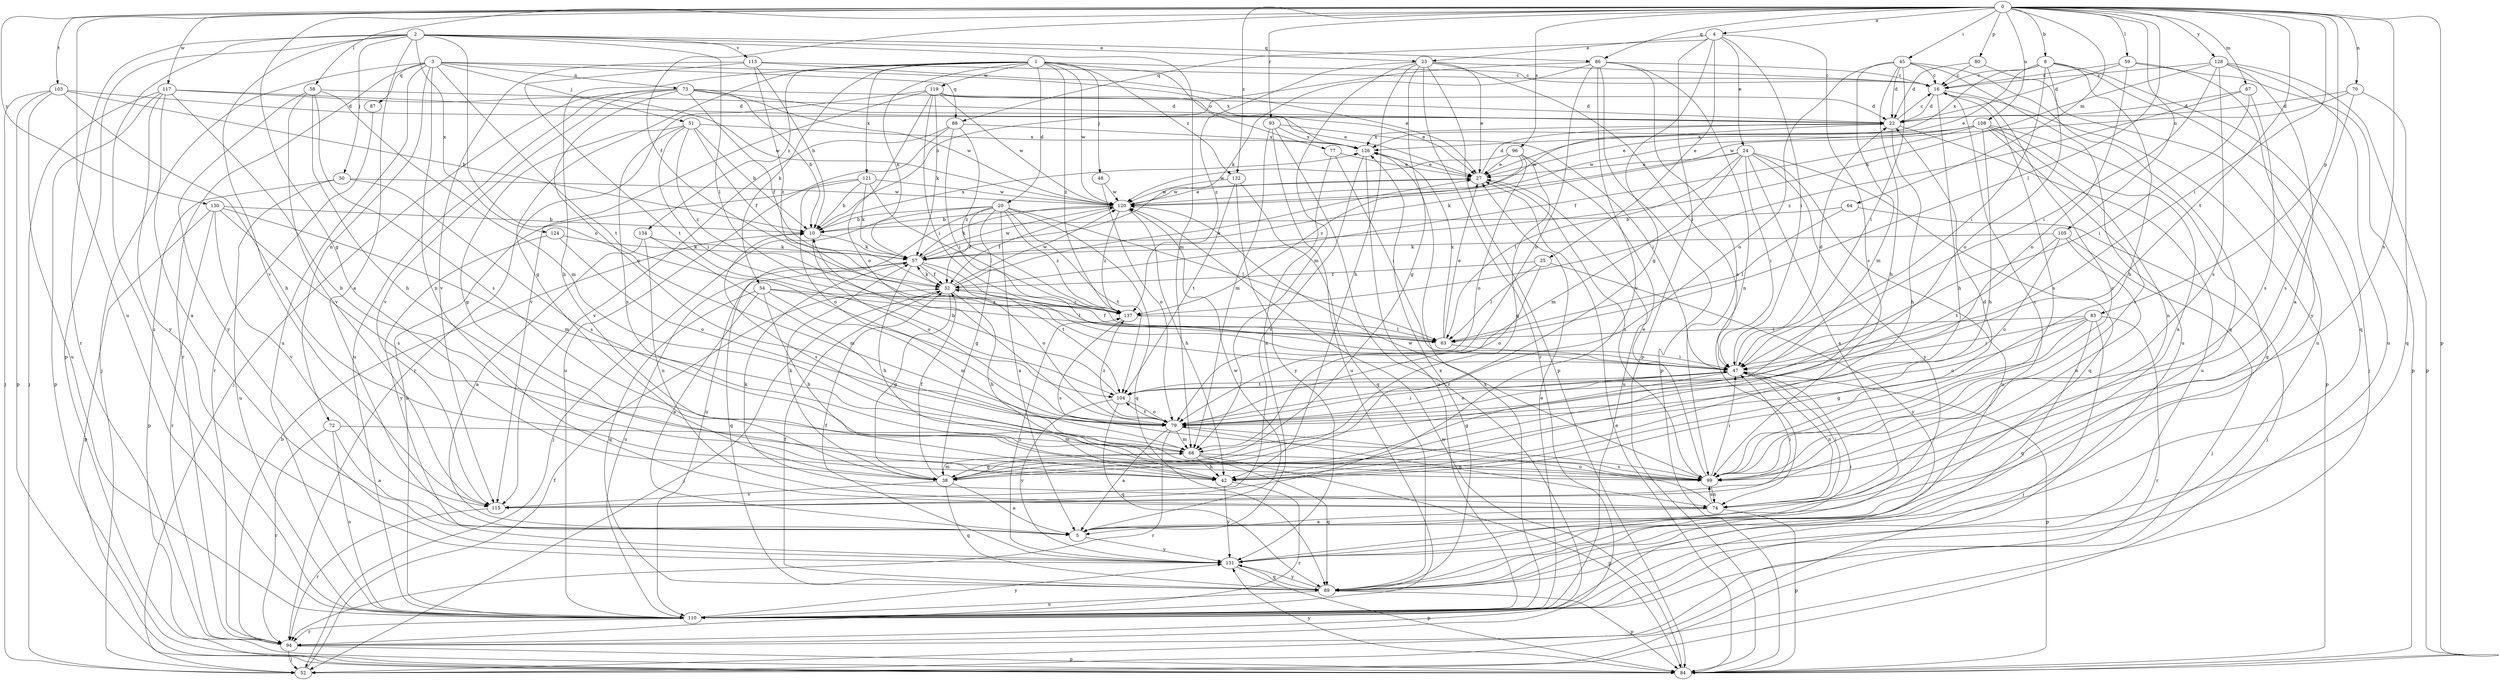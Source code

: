 strict digraph  {
0;
1;
2;
3;
4;
5;
8;
10;
16;
20;
22;
23;
24;
25;
27;
32;
38;
42;
45;
47;
48;
50;
51;
52;
54;
57;
58;
59;
63;
64;
67;
68;
70;
72;
73;
74;
77;
79;
80;
83;
84;
86;
87;
88;
89;
93;
94;
96;
99;
103;
104;
105;
108;
110;
113;
115;
117;
119;
120;
121;
124;
126;
128;
130;
131;
132;
134;
137;
0 -> 4  [label=a];
0 -> 8  [label=b];
0 -> 32  [label=f];
0 -> 38  [label=g];
0 -> 45  [label=i];
0 -> 47  [label=i];
0 -> 58  [label=l];
0 -> 59  [label=l];
0 -> 63  [label=l];
0 -> 64  [label=m];
0 -> 67  [label=m];
0 -> 70  [label=n];
0 -> 80  [label=p];
0 -> 83  [label=p];
0 -> 84  [label=p];
0 -> 86  [label=q];
0 -> 93  [label=r];
0 -> 96  [label=s];
0 -> 99  [label=s];
0 -> 103  [label=t];
0 -> 104  [label=t];
0 -> 105  [label=u];
0 -> 108  [label=u];
0 -> 110  [label=u];
0 -> 117  [label=w];
0 -> 128  [label=y];
0 -> 130  [label=y];
0 -> 132  [label=z];
1 -> 16  [label=c];
1 -> 20  [label=d];
1 -> 38  [label=g];
1 -> 42  [label=h];
1 -> 48  [label=j];
1 -> 54  [label=k];
1 -> 57  [label=k];
1 -> 77  [label=o];
1 -> 119  [label=w];
1 -> 120  [label=w];
1 -> 121  [label=x];
1 -> 132  [label=z];
1 -> 134  [label=z];
1 -> 137  [label=z];
2 -> 5  [label=a];
2 -> 23  [label=e];
2 -> 50  [label=j];
2 -> 63  [label=l];
2 -> 68  [label=m];
2 -> 79  [label=o];
2 -> 84  [label=p];
2 -> 86  [label=q];
2 -> 94  [label=r];
2 -> 110  [label=u];
2 -> 113  [label=v];
2 -> 115  [label=v];
2 -> 124  [label=x];
3 -> 51  [label=j];
3 -> 52  [label=j];
3 -> 72  [label=n];
3 -> 73  [label=n];
3 -> 74  [label=n];
3 -> 87  [label=q];
3 -> 88  [label=q];
3 -> 94  [label=r];
3 -> 104  [label=t];
3 -> 110  [label=u];
3 -> 126  [label=x];
4 -> 23  [label=e];
4 -> 24  [label=e];
4 -> 25  [label=e];
4 -> 38  [label=g];
4 -> 47  [label=i];
4 -> 84  [label=p];
4 -> 88  [label=q];
4 -> 99  [label=s];
5 -> 120  [label=w];
5 -> 131  [label=y];
8 -> 16  [label=c];
8 -> 27  [label=e];
8 -> 42  [label=h];
8 -> 47  [label=i];
8 -> 52  [label=j];
8 -> 79  [label=o];
8 -> 89  [label=q];
8 -> 126  [label=x];
10 -> 57  [label=k];
10 -> 79  [label=o];
10 -> 99  [label=s];
10 -> 126  [label=x];
16 -> 22  [label=d];
16 -> 42  [label=h];
16 -> 84  [label=p];
16 -> 99  [label=s];
20 -> 5  [label=a];
20 -> 10  [label=b];
20 -> 32  [label=f];
20 -> 38  [label=g];
20 -> 52  [label=j];
20 -> 63  [label=l];
20 -> 89  [label=q];
20 -> 104  [label=t];
20 -> 110  [label=u];
20 -> 137  [label=z];
22 -> 16  [label=c];
22 -> 42  [label=h];
22 -> 110  [label=u];
22 -> 120  [label=w];
22 -> 126  [label=x];
23 -> 16  [label=c];
23 -> 27  [label=e];
23 -> 38  [label=g];
23 -> 42  [label=h];
23 -> 47  [label=i];
23 -> 68  [label=m];
23 -> 84  [label=p];
23 -> 94  [label=r];
23 -> 137  [label=z];
24 -> 5  [label=a];
24 -> 27  [label=e];
24 -> 47  [label=i];
24 -> 57  [label=k];
24 -> 63  [label=l];
24 -> 68  [label=m];
24 -> 89  [label=q];
24 -> 110  [label=u];
24 -> 131  [label=y];
25 -> 32  [label=f];
25 -> 63  [label=l];
25 -> 79  [label=o];
25 -> 131  [label=y];
27 -> 22  [label=d];
27 -> 99  [label=s];
27 -> 120  [label=w];
32 -> 27  [label=e];
32 -> 38  [label=g];
32 -> 42  [label=h];
32 -> 52  [label=j];
32 -> 57  [label=k];
32 -> 120  [label=w];
32 -> 137  [label=z];
38 -> 5  [label=a];
38 -> 32  [label=f];
38 -> 57  [label=k];
38 -> 68  [label=m];
38 -> 89  [label=q];
38 -> 115  [label=v];
42 -> 94  [label=r];
42 -> 131  [label=y];
45 -> 16  [label=c];
45 -> 22  [label=d];
45 -> 42  [label=h];
45 -> 47  [label=i];
45 -> 68  [label=m];
45 -> 79  [label=o];
45 -> 89  [label=q];
45 -> 110  [label=u];
47 -> 22  [label=d];
47 -> 38  [label=g];
47 -> 74  [label=n];
47 -> 79  [label=o];
47 -> 84  [label=p];
47 -> 104  [label=t];
48 -> 79  [label=o];
48 -> 120  [label=w];
50 -> 84  [label=p];
50 -> 99  [label=s];
50 -> 110  [label=u];
50 -> 120  [label=w];
51 -> 10  [label=b];
51 -> 32  [label=f];
51 -> 38  [label=g];
51 -> 47  [label=i];
51 -> 99  [label=s];
51 -> 126  [label=x];
51 -> 137  [label=z];
52 -> 32  [label=f];
54 -> 5  [label=a];
54 -> 42  [label=h];
54 -> 63  [label=l];
54 -> 68  [label=m];
54 -> 89  [label=q];
54 -> 137  [label=z];
57 -> 32  [label=f];
57 -> 42  [label=h];
57 -> 79  [label=o];
57 -> 89  [label=q];
57 -> 104  [label=t];
57 -> 110  [label=u];
57 -> 120  [label=w];
58 -> 22  [label=d];
58 -> 42  [label=h];
58 -> 68  [label=m];
58 -> 99  [label=s];
58 -> 115  [label=v];
58 -> 131  [label=y];
59 -> 16  [label=c];
59 -> 22  [label=d];
59 -> 79  [label=o];
59 -> 84  [label=p];
59 -> 131  [label=y];
63 -> 27  [label=e];
63 -> 32  [label=f];
63 -> 47  [label=i];
63 -> 126  [label=x];
64 -> 10  [label=b];
64 -> 52  [label=j];
64 -> 63  [label=l];
67 -> 22  [label=d];
67 -> 47  [label=i];
67 -> 99  [label=s];
67 -> 137  [label=z];
68 -> 38  [label=g];
68 -> 42  [label=h];
68 -> 84  [label=p];
68 -> 89  [label=q];
68 -> 99  [label=s];
70 -> 22  [label=d];
70 -> 89  [label=q];
70 -> 99  [label=s];
70 -> 120  [label=w];
72 -> 5  [label=a];
72 -> 68  [label=m];
72 -> 94  [label=r];
72 -> 110  [label=u];
73 -> 10  [label=b];
73 -> 22  [label=d];
73 -> 27  [label=e];
73 -> 32  [label=f];
73 -> 52  [label=j];
73 -> 79  [label=o];
73 -> 110  [label=u];
73 -> 115  [label=v];
73 -> 120  [label=w];
74 -> 5  [label=a];
74 -> 47  [label=i];
74 -> 57  [label=k];
74 -> 79  [label=o];
74 -> 84  [label=p];
74 -> 99  [label=s];
77 -> 5  [label=a];
77 -> 27  [label=e];
77 -> 47  [label=i];
79 -> 5  [label=a];
79 -> 47  [label=i];
79 -> 68  [label=m];
79 -> 74  [label=n];
79 -> 94  [label=r];
79 -> 104  [label=t];
79 -> 137  [label=z];
80 -> 16  [label=c];
80 -> 22  [label=d];
80 -> 110  [label=u];
83 -> 38  [label=g];
83 -> 47  [label=i];
83 -> 52  [label=j];
83 -> 63  [label=l];
83 -> 79  [label=o];
83 -> 89  [label=q];
83 -> 94  [label=r];
84 -> 27  [label=e];
84 -> 120  [label=w];
84 -> 131  [label=y];
86 -> 10  [label=b];
86 -> 16  [label=c];
86 -> 57  [label=k];
86 -> 74  [label=n];
86 -> 79  [label=o];
86 -> 84  [label=p];
86 -> 99  [label=s];
86 -> 115  [label=v];
87 -> 94  [label=r];
88 -> 47  [label=i];
88 -> 110  [label=u];
88 -> 115  [label=v];
88 -> 126  [label=x];
88 -> 137  [label=z];
89 -> 32  [label=f];
89 -> 84  [label=p];
89 -> 110  [label=u];
89 -> 126  [label=x];
89 -> 131  [label=y];
93 -> 47  [label=i];
93 -> 68  [label=m];
93 -> 94  [label=r];
93 -> 110  [label=u];
93 -> 126  [label=x];
94 -> 10  [label=b];
94 -> 52  [label=j];
94 -> 84  [label=p];
96 -> 27  [label=e];
96 -> 38  [label=g];
96 -> 79  [label=o];
96 -> 110  [label=u];
96 -> 120  [label=w];
96 -> 137  [label=z];
99 -> 16  [label=c];
99 -> 22  [label=d];
99 -> 27  [label=e];
99 -> 47  [label=i];
99 -> 74  [label=n];
99 -> 120  [label=w];
103 -> 10  [label=b];
103 -> 22  [label=d];
103 -> 42  [label=h];
103 -> 52  [label=j];
103 -> 84  [label=p];
103 -> 110  [label=u];
104 -> 10  [label=b];
104 -> 79  [label=o];
104 -> 89  [label=q];
104 -> 131  [label=y];
105 -> 52  [label=j];
105 -> 57  [label=k];
105 -> 74  [label=n];
105 -> 79  [label=o];
105 -> 104  [label=t];
108 -> 5  [label=a];
108 -> 27  [label=e];
108 -> 32  [label=f];
108 -> 42  [label=h];
108 -> 74  [label=n];
108 -> 89  [label=q];
108 -> 99  [label=s];
108 -> 120  [label=w];
108 -> 126  [label=x];
110 -> 27  [label=e];
110 -> 94  [label=r];
110 -> 126  [label=x];
110 -> 131  [label=y];
113 -> 10  [label=b];
113 -> 16  [label=c];
113 -> 27  [label=e];
113 -> 104  [label=t];
113 -> 115  [label=v];
113 -> 137  [label=z];
115 -> 16  [label=c];
115 -> 47  [label=i];
115 -> 94  [label=r];
117 -> 5  [label=a];
117 -> 22  [label=d];
117 -> 42  [label=h];
117 -> 52  [label=j];
117 -> 84  [label=p];
117 -> 120  [label=w];
117 -> 131  [label=y];
119 -> 22  [label=d];
119 -> 27  [label=e];
119 -> 47  [label=i];
119 -> 57  [label=k];
119 -> 79  [label=o];
119 -> 94  [label=r];
119 -> 115  [label=v];
119 -> 120  [label=w];
120 -> 10  [label=b];
120 -> 27  [label=e];
120 -> 32  [label=f];
120 -> 42  [label=h];
120 -> 57  [label=k];
120 -> 137  [label=z];
121 -> 10  [label=b];
121 -> 57  [label=k];
121 -> 63  [label=l];
121 -> 79  [label=o];
121 -> 110  [label=u];
121 -> 120  [label=w];
124 -> 57  [label=k];
124 -> 79  [label=o];
124 -> 131  [label=y];
126 -> 27  [label=e];
126 -> 110  [label=u];
126 -> 115  [label=v];
128 -> 5  [label=a];
128 -> 16  [label=c];
128 -> 47  [label=i];
128 -> 57  [label=k];
128 -> 84  [label=p];
128 -> 99  [label=s];
128 -> 110  [label=u];
130 -> 10  [label=b];
130 -> 68  [label=m];
130 -> 84  [label=p];
130 -> 94  [label=r];
130 -> 99  [label=s];
130 -> 115  [label=v];
131 -> 32  [label=f];
131 -> 47  [label=i];
131 -> 84  [label=p];
131 -> 89  [label=q];
131 -> 137  [label=z];
132 -> 89  [label=q];
132 -> 104  [label=t];
132 -> 120  [label=w];
132 -> 131  [label=y];
134 -> 5  [label=a];
134 -> 57  [label=k];
134 -> 68  [label=m];
134 -> 74  [label=n];
137 -> 63  [label=l];
137 -> 99  [label=s];
}
